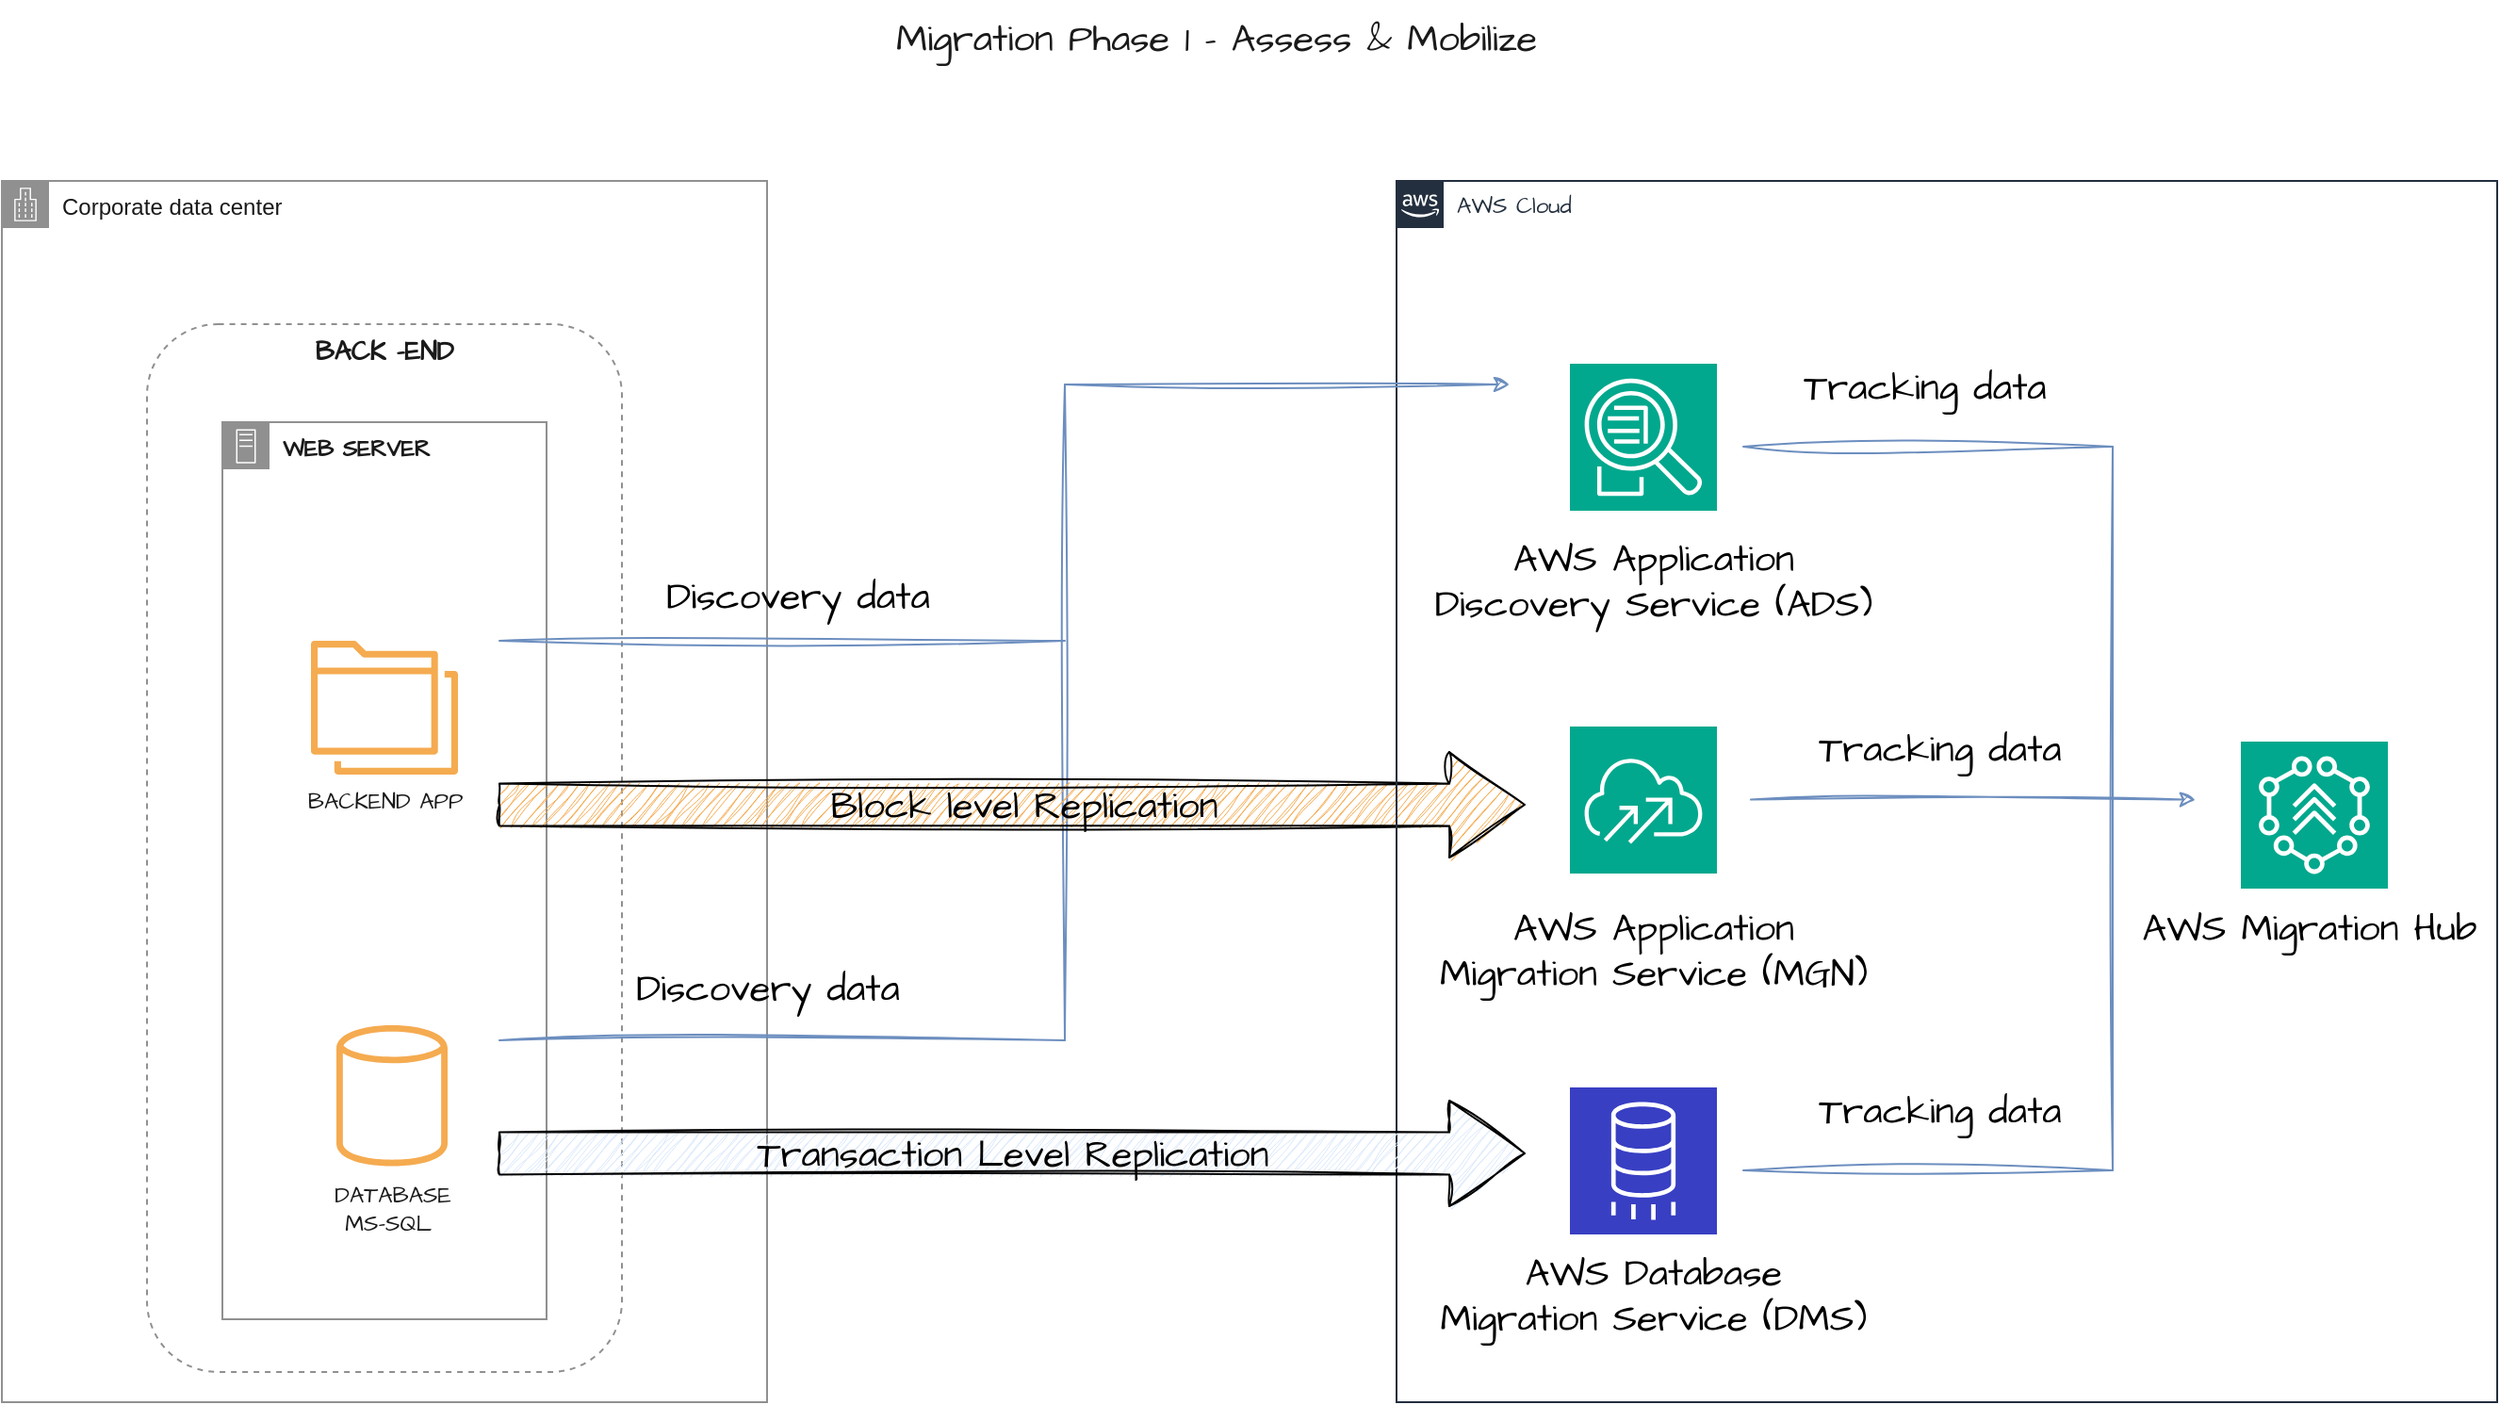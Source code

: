 <mxfile version="22.0.0" type="device">
  <diagram id="Ht1M8jgEwFfnCIfOTk4-" name="Page-1">
    <mxGraphModel dx="2944" dy="1865" grid="1" gridSize="4" guides="1" tooltips="1" connect="1" arrows="1" fold="1" page="1" pageScale="1" pageWidth="1169" pageHeight="827" math="0" shadow="0">
      <root>
        <mxCell id="0" />
        <mxCell id="1" parent="0" />
        <mxCell id="fPEKX6Ttl3wAnktyUxPx-39" value="" style="endArrow=none;html=1;rounded=0;labelBackgroundColor=default;sketch=1;hachureGap=4;jiggle=2;curveFitting=1;strokeColor=#6c8ebf;align=center;verticalAlign=middle;fontFamily=Architects Daughter;fontSource=https%3A%2F%2Ffonts.googleapis.com%2Fcss%3Ffamily%3DArchitects%2BDaughter;fontSize=16;fontColor=default;shape=connector;fillColor=#dae8fc;" edge="1" parent="1">
          <mxGeometry width="50" height="50" relative="1" as="geometry">
            <mxPoint x="-80" y="-260" as="sourcePoint" />
            <mxPoint x="-80" y="-608" as="targetPoint" />
          </mxGeometry>
        </mxCell>
        <mxCell id="eYxBuY7Py7PClH6O-nrH-7" value="Corporate data center" style="points=[[0,0],[0.25,0],[0.5,0],[0.75,0],[1,0],[1,0.25],[1,0.5],[1,0.75],[1,1],[0.75,1],[0.5,1],[0.25,1],[0,1],[0,0.75],[0,0.5],[0,0.25]];outlineConnect=0;html=1;whiteSpace=wrap;fontSize=12;fontStyle=0;container=1;pointerEvents=0;collapsible=0;recursiveResize=0;shape=mxgraph.aws4.group;grIcon=mxgraph.aws4.group_corporate_data_center;strokeColor=#909090;fillColor=none;verticalAlign=top;align=left;spacingLeft=30;fontColor=#1A1A1A;dashed=0;rounded=1;labelBackgroundColor=none;" parent="1" vertex="1">
          <mxGeometry x="-644" y="-716" width="406" height="648" as="geometry" />
        </mxCell>
        <mxCell id="eYxBuY7Py7PClH6O-nrH-18" value="&lt;b&gt;&lt;font data-font-src=&quot;https://fonts.googleapis.com/css?family=Architects+Daughter&quot; face=&quot;Architects Daughter&quot; style=&quot;font-size: 14px;&quot;&gt;BACK -END&lt;/font&gt;&lt;/b&gt;" style="fillColor=none;strokeColor=#909090;dashed=1;verticalAlign=top;fontStyle=0;fontColor=#1A1A1A;whiteSpace=wrap;html=1;rounded=1;labelBackgroundColor=none;" parent="eYxBuY7Py7PClH6O-nrH-7" vertex="1">
          <mxGeometry x="77" y="76" width="252" height="556" as="geometry" />
        </mxCell>
        <mxCell id="eYxBuY7Py7PClH6O-nrH-17" value="&lt;font data-font-src=&quot;https://fonts.googleapis.com/css?family=Architects+Daughter&quot; face=&quot;Architects Daughter&quot;&gt;&lt;b&gt;WEB SERVER&lt;/b&gt;&lt;/font&gt;" style="points=[[0,0],[0.25,0],[0.5,0],[0.75,0],[1,0],[1,0.25],[1,0.5],[1,0.75],[1,1],[0.75,1],[0.5,1],[0.25,1],[0,1],[0,0.75],[0,0.5],[0,0.25]];outlineConnect=0;html=1;whiteSpace=wrap;fontSize=12;fontStyle=0;container=1;pointerEvents=0;collapsible=0;recursiveResize=0;shape=mxgraph.aws4.group;grIcon=mxgraph.aws4.group_on_premise;strokeColor=#909090;fillColor=none;verticalAlign=top;align=left;spacingLeft=30;fontColor=#1A1A1A;dashed=0;rounded=1;labelBackgroundColor=none;" parent="eYxBuY7Py7PClH6O-nrH-7" vertex="1">
          <mxGeometry x="117" y="128" width="172" height="476" as="geometry" />
        </mxCell>
        <mxCell id="eYxBuY7Py7PClH6O-nrH-29" value="&lt;font data-font-src=&quot;https://fonts.googleapis.com/css?family=Architects+Daughter&quot; face=&quot;Architects Daughter&quot;&gt;BACKEND APP&lt;/font&gt;" style="sketch=0;outlineConnect=0;fontColor=#1A1A1A;fillColor=#F5AB50;strokeColor=none;dashed=0;verticalLabelPosition=bottom;verticalAlign=top;align=center;html=1;fontSize=12;fontStyle=0;aspect=fixed;pointerEvents=1;shape=mxgraph.aws4.folders;rounded=1;labelBackgroundColor=none;" parent="eYxBuY7Py7PClH6O-nrH-7" vertex="1">
          <mxGeometry x="164" y="244" width="78" height="71" as="geometry" />
        </mxCell>
        <mxCell id="eYxBuY7Py7PClH6O-nrH-12" value="&lt;font data-font-src=&quot;https://fonts.googleapis.com/css?family=Architects+Daughter&quot; face=&quot;Architects Daughter&quot;&gt;DATABASE&lt;br&gt;MS-SQL&amp;nbsp;&lt;/font&gt;" style="sketch=0;outlineConnect=0;fontColor=#1A1A1A;fillColor=#F5AB50;strokeColor=none;dashed=0;verticalLabelPosition=bottom;verticalAlign=top;align=center;html=1;fontSize=12;fontStyle=0;aspect=fixed;pointerEvents=1;shape=mxgraph.aws4.generic_database;rounded=1;labelBackgroundColor=none;" parent="eYxBuY7Py7PClH6O-nrH-7" vertex="1">
          <mxGeometry x="177.5" y="446.38" width="59" height="78" as="geometry" />
        </mxCell>
        <mxCell id="eYxBuY7Py7PClH6O-nrH-38" value="Migration Phase 1 - Assess &amp;amp; Mobilize&amp;nbsp;" style="text;html=1;align=center;verticalAlign=middle;resizable=0;points=[];autosize=1;strokeColor=none;fillColor=none;fontSize=20;fontFamily=Architects Daughter;fontColor=#1A1A1A;" parent="1" vertex="1">
          <mxGeometry x="-182" y="-812" width="372" height="40" as="geometry" />
        </mxCell>
        <mxCell id="fPEKX6Ttl3wAnktyUxPx-3" value="" style="html=1;shadow=0;dashed=0;align=center;verticalAlign=middle;shape=mxgraph.arrows2.arrow;dy=0.6;dx=40;notch=0;sketch=1;hachureGap=4;jiggle=2;curveFitting=1;fontFamily=Architects Daughter;fontSource=https%3A%2F%2Ffonts.googleapis.com%2Fcss%3Ffamily%3DArchitects%2BDaughter;fontSize=20;fillColor=#f5ab50;" vertex="1" parent="1">
          <mxGeometry x="-380" y="-413" width="544" height="56" as="geometry" />
        </mxCell>
        <mxCell id="fPEKX6Ttl3wAnktyUxPx-5" value="AWS Cloud" style="points=[[0,0],[0.25,0],[0.5,0],[0.75,0],[1,0],[1,0.25],[1,0.5],[1,0.75],[1,1],[0.75,1],[0.5,1],[0.25,1],[0,1],[0,0.75],[0,0.5],[0,0.25]];outlineConnect=0;gradientColor=none;html=1;whiteSpace=wrap;fontSize=12;fontStyle=0;container=1;pointerEvents=0;collapsible=0;recursiveResize=0;shape=mxgraph.aws4.group;grIcon=mxgraph.aws4.group_aws_cloud_alt;strokeColor=#232F3E;fillColor=none;verticalAlign=top;align=left;spacingLeft=30;fontColor=#232F3E;dashed=0;hachureGap=4;fontFamily=Architects Daughter;fontSource=https%3A%2F%2Ffonts.googleapis.com%2Fcss%3Ffamily%3DArchitects%2BDaughter;" vertex="1" parent="1">
          <mxGeometry x="96" y="-716" width="584" height="648" as="geometry" />
        </mxCell>
        <mxCell id="fPEKX6Ttl3wAnktyUxPx-6" value="" style="sketch=0;points=[[0,0,0],[0.25,0,0],[0.5,0,0],[0.75,0,0],[1,0,0],[0,1,0],[0.25,1,0],[0.5,1,0],[0.75,1,0],[1,1,0],[0,0.25,0],[0,0.5,0],[0,0.75,0],[1,0.25,0],[1,0.5,0],[1,0.75,0]];outlineConnect=0;fontColor=#232F3E;fillColor=#01A88D;strokeColor=#ffffff;dashed=0;verticalLabelPosition=bottom;verticalAlign=top;align=center;html=1;fontSize=12;fontStyle=0;aspect=fixed;shape=mxgraph.aws4.resourceIcon;resIcon=mxgraph.aws4.application_discovery_service;hachureGap=4;jiggle=2;curveFitting=1;fontFamily=Architects Daughter;fontSource=https%3A%2F%2Ffonts.googleapis.com%2Fcss%3Ffamily%3DArchitects%2BDaughter;" vertex="1" parent="fPEKX6Ttl3wAnktyUxPx-5">
          <mxGeometry x="92" y="97" width="78" height="78" as="geometry" />
        </mxCell>
        <mxCell id="fPEKX6Ttl3wAnktyUxPx-7" value="" style="sketch=0;points=[[0,0,0],[0.25,0,0],[0.5,0,0],[0.75,0,0],[1,0,0],[0,1,0],[0.25,1,0],[0.5,1,0],[0.75,1,0],[1,1,0],[0,0.25,0],[0,0.5,0],[0,0.75,0],[1,0.25,0],[1,0.5,0],[1,0.75,0]];outlineConnect=0;fontColor=#232F3E;fillColor=#01A88D;strokeColor=#ffffff;dashed=0;verticalLabelPosition=bottom;verticalAlign=top;align=center;html=1;fontSize=12;fontStyle=0;aspect=fixed;shape=mxgraph.aws4.resourceIcon;resIcon=mxgraph.aws4.cloudendure_migration;hachureGap=4;jiggle=2;curveFitting=1;fontFamily=Architects Daughter;fontSource=https%3A%2F%2Ffonts.googleapis.com%2Fcss%3Ffamily%3DArchitects%2BDaughter;" vertex="1" parent="fPEKX6Ttl3wAnktyUxPx-5">
          <mxGeometry x="92" y="289.5" width="78" height="78" as="geometry" />
        </mxCell>
        <mxCell id="fPEKX6Ttl3wAnktyUxPx-8" value="" style="sketch=0;points=[[0,0,0],[0.25,0,0],[0.5,0,0],[0.75,0,0],[1,0,0],[0,1,0],[0.25,1,0],[0.5,1,0],[0.75,1,0],[1,1,0],[0,0.25,0],[0,0.5,0],[0,0.75,0],[1,0.25,0],[1,0.5,0],[1,0.75,0]];outlineConnect=0;fontColor=#232F3E;fillColor=#383fc3;strokeColor=#ffffff;dashed=0;verticalLabelPosition=bottom;verticalAlign=top;align=center;html=1;fontSize=12;fontStyle=0;aspect=fixed;shape=mxgraph.aws4.resourceIcon;resIcon=mxgraph.aws4.database_migration_service;hachureGap=4;jiggle=2;curveFitting=1;fontFamily=Architects Daughter;fontSource=https%3A%2F%2Ffonts.googleapis.com%2Fcss%3Ffamily%3DArchitects%2BDaughter;" vertex="1" parent="fPEKX6Ttl3wAnktyUxPx-5">
          <mxGeometry x="92" y="481" width="78" height="78" as="geometry" />
        </mxCell>
        <mxCell id="fPEKX6Ttl3wAnktyUxPx-13" value="" style="sketch=0;points=[[0,0,0],[0.25,0,0],[0.5,0,0],[0.75,0,0],[1,0,0],[0,1,0],[0.25,1,0],[0.5,1,0],[0.75,1,0],[1,1,0],[0,0.25,0],[0,0.5,0],[0,0.75,0],[1,0.25,0],[1,0.5,0],[1,0.75,0]];outlineConnect=0;fontColor=#232F3E;fillColor=#01A88D;strokeColor=#ffffff;dashed=0;verticalLabelPosition=bottom;verticalAlign=top;align=center;html=1;fontSize=12;fontStyle=0;aspect=fixed;shape=mxgraph.aws4.resourceIcon;resIcon=mxgraph.aws4.migration_hub;hachureGap=4;jiggle=2;curveFitting=1;fontFamily=Architects Daughter;fontSource=https%3A%2F%2Ffonts.googleapis.com%2Fcss%3Ffamily%3DArchitects%2BDaughter;" vertex="1" parent="fPEKX6Ttl3wAnktyUxPx-5">
          <mxGeometry x="448" y="297.5" width="78" height="78" as="geometry" />
        </mxCell>
        <mxCell id="fPEKX6Ttl3wAnktyUxPx-27" value="" style="endArrow=classic;html=1;rounded=0;labelBackgroundColor=default;sketch=1;hachureGap=4;jiggle=2;curveFitting=1;strokeColor=#6c8ebf;align=center;verticalAlign=middle;fontFamily=Architects Daughter;fontSource=https%3A%2F%2Ffonts.googleapis.com%2Fcss%3Ffamily%3DArchitects%2BDaughter;fontSize=16;fontColor=default;shape=connector;fillColor=#dae8fc;" edge="1" parent="fPEKX6Ttl3wAnktyUxPx-5">
          <mxGeometry width="50" height="50" relative="1" as="geometry">
            <mxPoint x="188" y="328.29" as="sourcePoint" />
            <mxPoint x="424" y="328.29" as="targetPoint" />
          </mxGeometry>
        </mxCell>
        <mxCell id="fPEKX6Ttl3wAnktyUxPx-28" value="" style="endArrow=none;html=1;rounded=0;labelBackgroundColor=default;sketch=1;hachureGap=4;jiggle=2;curveFitting=1;strokeColor=#6c8ebf;align=center;verticalAlign=middle;fontFamily=Architects Daughter;fontSource=https%3A%2F%2Ffonts.googleapis.com%2Fcss%3Ffamily%3DArchitects%2BDaughter;fontSize=16;fontColor=default;shape=connector;fillColor=#dae8fc;" edge="1" parent="fPEKX6Ttl3wAnktyUxPx-5">
          <mxGeometry width="50" height="50" relative="1" as="geometry">
            <mxPoint x="380" y="525" as="sourcePoint" />
            <mxPoint x="380" y="141" as="targetPoint" />
          </mxGeometry>
        </mxCell>
        <mxCell id="fPEKX6Ttl3wAnktyUxPx-29" value="" style="endArrow=none;html=1;rounded=0;labelBackgroundColor=default;sketch=1;hachureGap=4;jiggle=2;curveFitting=1;strokeColor=#6c8ebf;align=center;verticalAlign=middle;fontFamily=Architects Daughter;fontSource=https%3A%2F%2Ffonts.googleapis.com%2Fcss%3Ffamily%3DArchitects%2BDaughter;fontSize=16;fontColor=default;shape=connector;fillColor=#dae8fc;" edge="1" parent="fPEKX6Ttl3wAnktyUxPx-5">
          <mxGeometry width="50" height="50" relative="1" as="geometry">
            <mxPoint x="184" y="525" as="sourcePoint" />
            <mxPoint x="380" y="525" as="targetPoint" />
          </mxGeometry>
        </mxCell>
        <mxCell id="fPEKX6Ttl3wAnktyUxPx-30" value="" style="endArrow=none;html=1;rounded=0;labelBackgroundColor=default;sketch=1;hachureGap=4;jiggle=2;curveFitting=1;strokeColor=#6c8ebf;align=center;verticalAlign=middle;fontFamily=Architects Daughter;fontSource=https%3A%2F%2Ffonts.googleapis.com%2Fcss%3Ffamily%3DArchitects%2BDaughter;fontSize=16;fontColor=default;shape=connector;strokeWidth=1;jumpSize=6;endSize=5;fillColor=#dae8fc;" edge="1" parent="fPEKX6Ttl3wAnktyUxPx-5">
          <mxGeometry width="50" height="50" relative="1" as="geometry">
            <mxPoint x="184" y="141" as="sourcePoint" />
            <mxPoint x="380" y="141" as="targetPoint" />
          </mxGeometry>
        </mxCell>
        <mxCell id="fPEKX6Ttl3wAnktyUxPx-31" value="Tracking data" style="text;html=1;align=center;verticalAlign=middle;resizable=0;points=[];autosize=1;strokeColor=none;fillColor=none;fontSize=20;fontFamily=Architects Daughter;fontColor=default;" vertex="1" parent="fPEKX6Ttl3wAnktyUxPx-5">
          <mxGeometry x="204" y="89" width="152" height="40" as="geometry" />
        </mxCell>
        <mxCell id="fPEKX6Ttl3wAnktyUxPx-32" value="Tracking data" style="text;html=1;align=center;verticalAlign=middle;resizable=0;points=[];autosize=1;strokeColor=none;fillColor=none;fontSize=20;fontFamily=Architects Daughter;fontColor=default;" vertex="1" parent="fPEKX6Ttl3wAnktyUxPx-5">
          <mxGeometry x="212" y="281" width="152" height="40" as="geometry" />
        </mxCell>
        <mxCell id="fPEKX6Ttl3wAnktyUxPx-33" value="Tracking data" style="text;html=1;align=center;verticalAlign=middle;resizable=0;points=[];autosize=1;strokeColor=none;fillColor=none;fontSize=20;fontFamily=Architects Daughter;fontColor=default;" vertex="1" parent="fPEKX6Ttl3wAnktyUxPx-5">
          <mxGeometry x="212" y="473" width="152" height="40" as="geometry" />
        </mxCell>
        <mxCell id="fPEKX6Ttl3wAnktyUxPx-12" value="AWS Database&lt;br&gt;Migration Service (DMS)" style="text;html=1;align=center;verticalAlign=middle;resizable=0;points=[];autosize=1;strokeColor=none;fillColor=none;fontSize=20;fontFamily=Architects Daughter;" vertex="1" parent="fPEKX6Ttl3wAnktyUxPx-5">
          <mxGeometry x="12" y="559" width="248" height="64" as="geometry" />
        </mxCell>
        <mxCell id="fPEKX6Ttl3wAnktyUxPx-10" value="AWS Application&lt;br&gt;Migration Service (MGN)" style="text;html=1;align=center;verticalAlign=middle;resizable=0;points=[];autosize=1;strokeColor=none;fillColor=none;fontSize=20;fontFamily=Architects Daughter;" vertex="1" parent="fPEKX6Ttl3wAnktyUxPx-5">
          <mxGeometry x="12" y="375.5" width="248" height="64" as="geometry" />
        </mxCell>
        <mxCell id="fPEKX6Ttl3wAnktyUxPx-9" value="AWS Application&lt;br&gt;Discovery Service (ADS)" style="text;html=1;align=center;verticalAlign=middle;resizable=0;points=[];autosize=1;strokeColor=none;fillColor=none;fontSize=20;fontFamily=Architects Daughter;" vertex="1" parent="fPEKX6Ttl3wAnktyUxPx-5">
          <mxGeometry x="8" y="180" width="256" height="64" as="geometry" />
        </mxCell>
        <mxCell id="fPEKX6Ttl3wAnktyUxPx-46" value="AWS Migration Hub" style="text;html=1;align=center;verticalAlign=middle;resizable=0;points=[];autosize=1;strokeColor=none;fillColor=none;fontSize=20;fontFamily=Architects Daughter;fontColor=default;" vertex="1" parent="fPEKX6Ttl3wAnktyUxPx-5">
          <mxGeometry x="384" y="376" width="200" height="40" as="geometry" />
        </mxCell>
        <mxCell id="fPEKX6Ttl3wAnktyUxPx-36" value="" style="html=1;shadow=0;dashed=0;align=center;verticalAlign=middle;shape=mxgraph.arrows2.arrow;dy=0.6;dx=40;notch=0;sketch=1;hachureGap=4;jiggle=2;curveFitting=1;fontFamily=Architects Daughter;fontSource=https%3A%2F%2Ffonts.googleapis.com%2Fcss%3Ffamily%3DArchitects%2BDaughter;fontSize=20;fillColor=#dae8fc;strokeColor=#000000;" vertex="1" parent="1">
          <mxGeometry x="-380" y="-228" width="544" height="56" as="geometry" />
        </mxCell>
        <mxCell id="fPEKX6Ttl3wAnktyUxPx-37" value="Block level Replication" style="text;html=1;align=center;verticalAlign=middle;resizable=0;points=[];autosize=1;strokeColor=none;fillColor=none;fontSize=20;fontFamily=Architects Daughter;fontColor=default;" vertex="1" parent="1">
          <mxGeometry x="-216" y="-405" width="228" height="40" as="geometry" />
        </mxCell>
        <mxCell id="fPEKX6Ttl3wAnktyUxPx-38" value="Transaction Level Replication" style="text;html=1;align=center;verticalAlign=middle;resizable=0;points=[];autosize=1;strokeColor=none;fillColor=none;fontSize=20;fontFamily=Architects Daughter;fontColor=default;" vertex="1" parent="1">
          <mxGeometry x="-256" y="-220" width="296" height="40" as="geometry" />
        </mxCell>
        <mxCell id="fPEKX6Ttl3wAnktyUxPx-41" value="" style="endArrow=classic;html=1;rounded=0;labelBackgroundColor=default;sketch=1;hachureGap=4;jiggle=2;curveFitting=1;strokeColor=#6c8ebf;align=center;verticalAlign=middle;fontFamily=Architects Daughter;fontSource=https%3A%2F%2Ffonts.googleapis.com%2Fcss%3Ffamily%3DArchitects%2BDaughter;fontSize=16;fontColor=default;shape=connector;fillColor=#dae8fc;" edge="1" parent="1">
          <mxGeometry width="50" height="50" relative="1" as="geometry">
            <mxPoint x="-80" y="-608" as="sourcePoint" />
            <mxPoint x="156" y="-608" as="targetPoint" />
          </mxGeometry>
        </mxCell>
        <mxCell id="fPEKX6Ttl3wAnktyUxPx-42" value="" style="endArrow=none;html=1;rounded=0;labelBackgroundColor=default;sketch=1;hachureGap=4;jiggle=2;curveFitting=1;strokeColor=#6c8ebf;align=center;verticalAlign=middle;fontFamily=Architects Daughter;fontSource=https%3A%2F%2Ffonts.googleapis.com%2Fcss%3Ffamily%3DArchitects%2BDaughter;fontSize=16;fontColor=default;shape=connector;fillColor=#dae8fc;" edge="1" parent="1">
          <mxGeometry width="50" height="50" relative="1" as="geometry">
            <mxPoint x="-380" y="-260" as="sourcePoint" />
            <mxPoint x="-80" y="-260" as="targetPoint" />
          </mxGeometry>
        </mxCell>
        <mxCell id="fPEKX6Ttl3wAnktyUxPx-43" value="" style="endArrow=none;html=1;rounded=0;labelBackgroundColor=default;sketch=1;hachureGap=4;jiggle=2;curveFitting=1;strokeColor=#6c8ebf;align=center;verticalAlign=middle;fontFamily=Architects Daughter;fontSource=https%3A%2F%2Ffonts.googleapis.com%2Fcss%3Ffamily%3DArchitects%2BDaughter;fontSize=16;fontColor=default;shape=connector;fillColor=#dae8fc;" edge="1" parent="1">
          <mxGeometry width="50" height="50" relative="1" as="geometry">
            <mxPoint x="-380" y="-472" as="sourcePoint" />
            <mxPoint x="-80" y="-472" as="targetPoint" />
          </mxGeometry>
        </mxCell>
        <mxCell id="fPEKX6Ttl3wAnktyUxPx-44" value="Discovery data" style="text;html=1;align=center;verticalAlign=middle;resizable=0;points=[];autosize=1;strokeColor=none;fillColor=none;fontSize=20;fontFamily=Architects Daughter;fontColor=default;" vertex="1" parent="1">
          <mxGeometry x="-304" y="-516" width="164" height="40" as="geometry" />
        </mxCell>
        <mxCell id="fPEKX6Ttl3wAnktyUxPx-45" value="Discovery data" style="text;html=1;align=center;verticalAlign=middle;resizable=0;points=[];autosize=1;strokeColor=none;fillColor=none;fontSize=20;fontFamily=Architects Daughter;fontColor=default;" vertex="1" parent="1">
          <mxGeometry x="-320" y="-308" width="164" height="40" as="geometry" />
        </mxCell>
      </root>
    </mxGraphModel>
  </diagram>
</mxfile>
